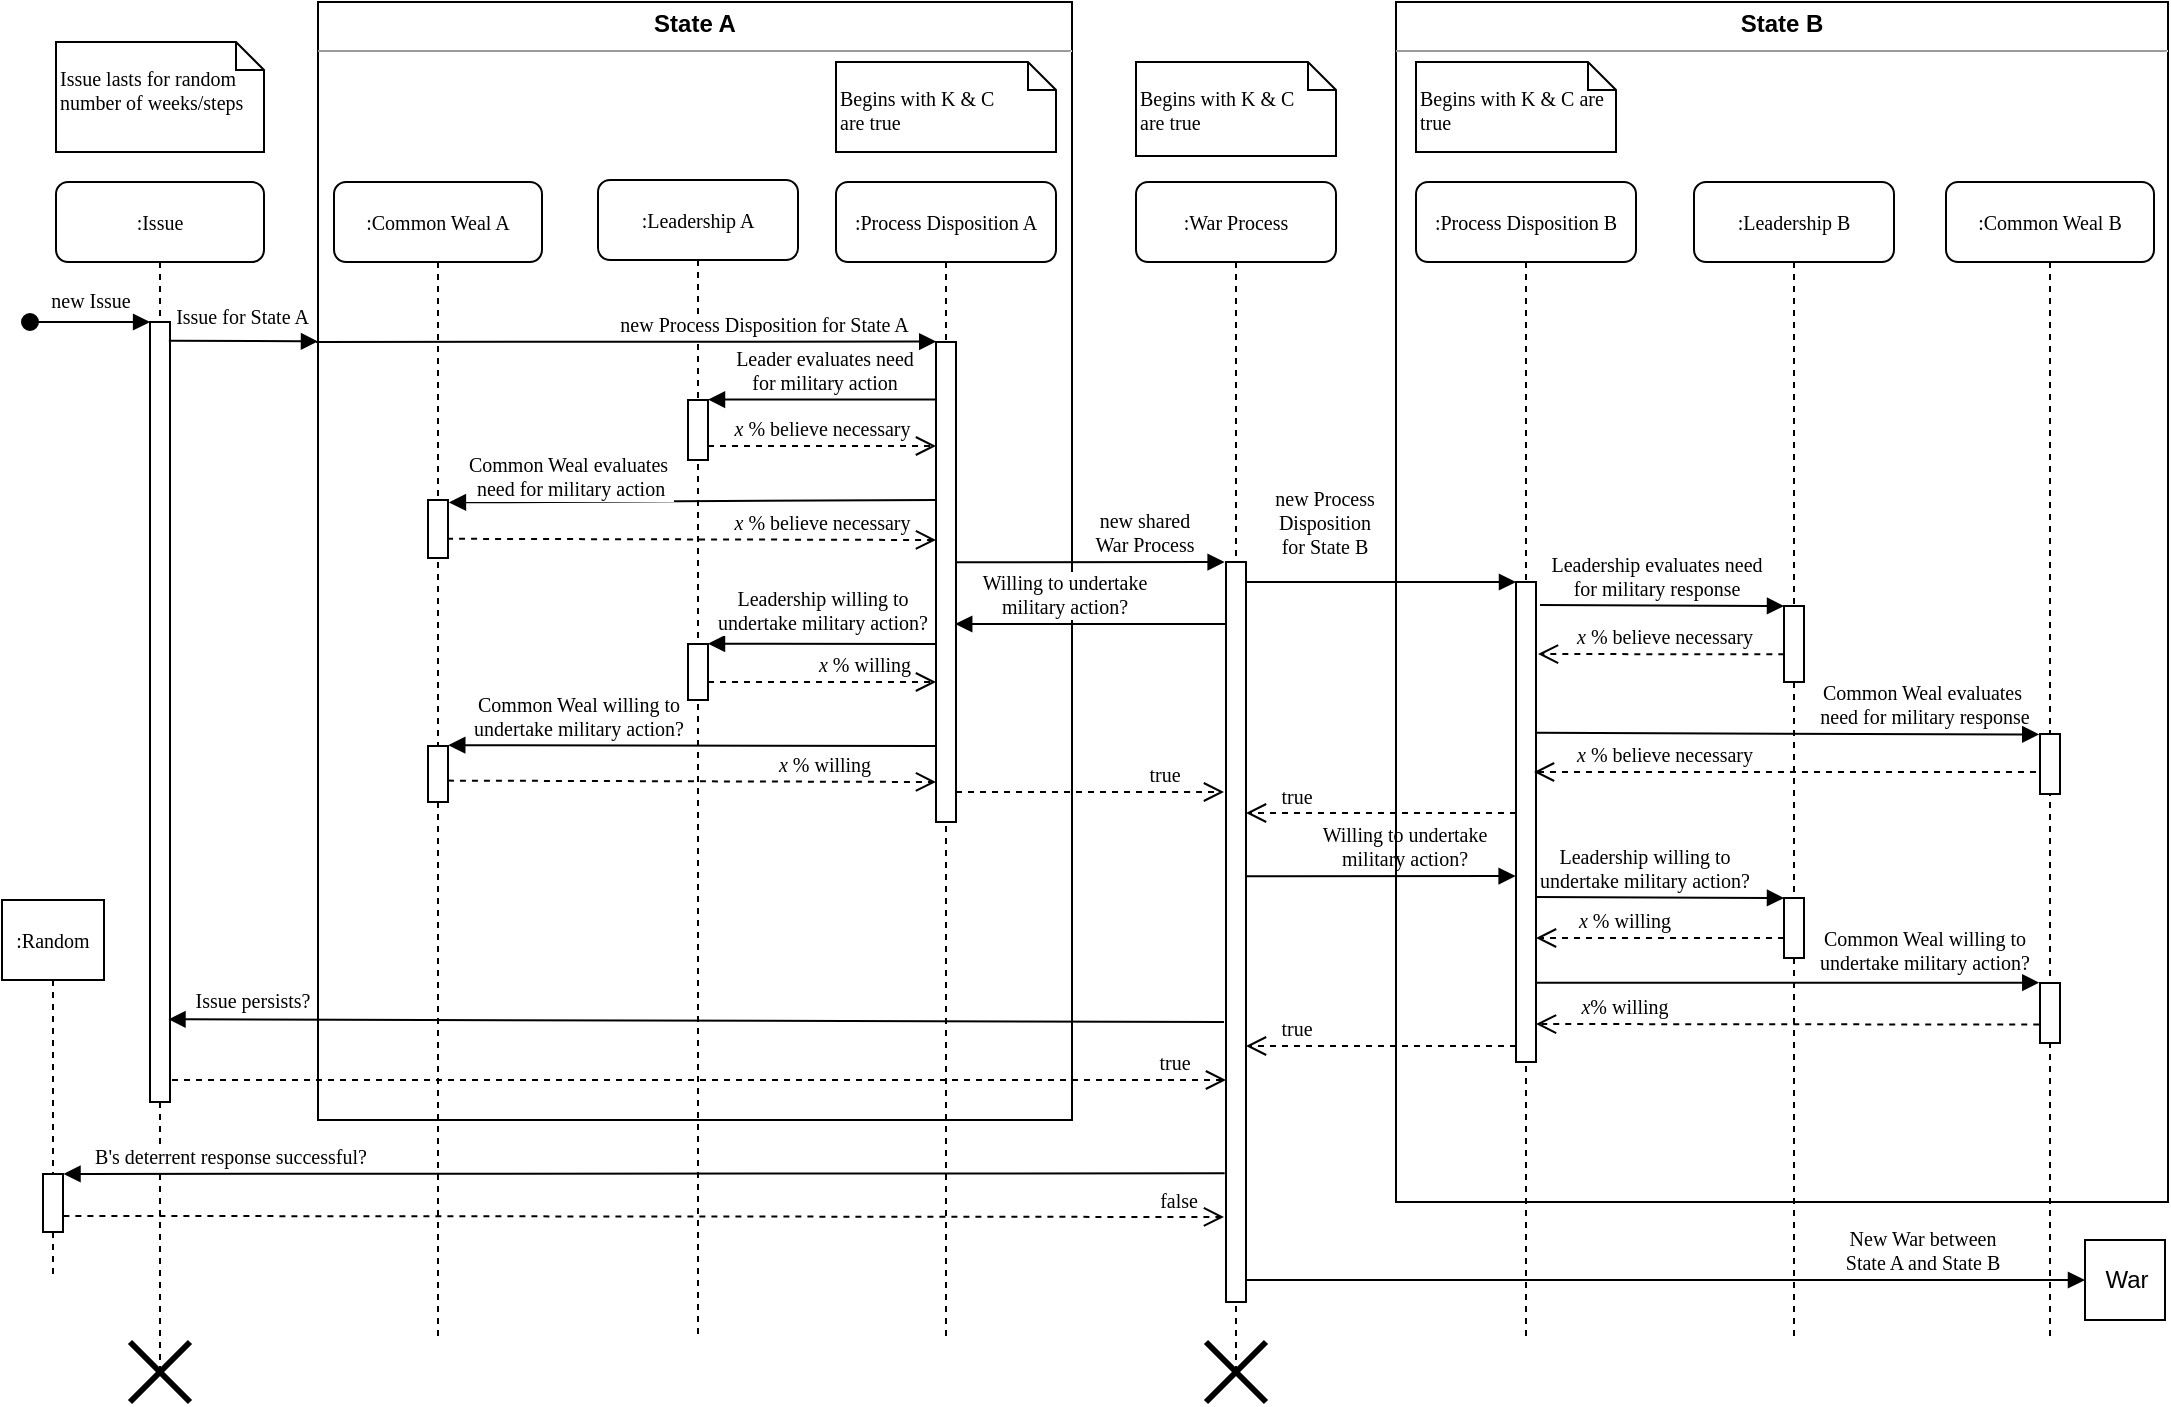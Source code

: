 <mxfile version="10.8.9" type="github"><diagram name="Page-1" id="13e1069c-82ec-6db2-03f1-153e76fe0fe0"><mxGraphModel dx="1272" dy="501" grid="1" gridSize="10" guides="1" tooltips="1" connect="1" arrows="1" fold="1" page="1" pageScale="1" pageWidth="1100" pageHeight="850" background="#ffffff" math="0" shadow="0"><root><mxCell id="0"/><mxCell id="1" parent="0"/><mxCell id="7oT-CnKk-RF-lyxq80Q5-94" value="&lt;p style=&quot;margin: 0px ; margin-top: 4px ; text-align: center&quot;&gt;&lt;b&gt;State B&lt;/b&gt;&lt;/p&gt;&lt;hr size=&quot;1&quot;&gt;&lt;div style=&quot;height: 2px&quot;&gt;&lt;/div&gt;" style="verticalAlign=top;align=left;overflow=fill;fontSize=12;fontFamily=Helvetica;html=1;" parent="1" vertex="1"><mxGeometry x="706" y="141" width="386" height="600" as="geometry"/></mxCell><mxCell id="7oT-CnKk-RF-lyxq80Q5-93" value="&lt;p style=&quot;margin: 0px ; margin-top: 4px ; text-align: center&quot;&gt;&lt;b&gt;State A&lt;/b&gt;&lt;/p&gt;&lt;hr size=&quot;1&quot;&gt;&lt;div style=&quot;height: 2px&quot;&gt;&lt;/div&gt;" style="verticalAlign=top;align=left;overflow=fill;fontSize=12;fontFamily=Helvetica;html=1;" parent="1" vertex="1"><mxGeometry x="167" y="141" width="377" height="559" as="geometry"/></mxCell><mxCell id="7baba1c4bc27f4b0-3" value=":Process Disposition A" style="shape=umlLifeline;perimeter=lifelinePerimeter;whiteSpace=wrap;html=1;container=1;collapsible=0;recursiveResize=0;outlineConnect=0;rounded=1;shadow=0;comic=0;labelBackgroundColor=none;strokeColor=#000000;strokeWidth=1;fillColor=#FFFFFF;fontFamily=Lucida Console;fontSize=10;fontColor=#000000;align=center;" parent="1" vertex="1"><mxGeometry x="426" y="231" width="110" height="580" as="geometry"/></mxCell><mxCell id="7baba1c4bc27f4b0-13" value="" style="html=1;points=[];perimeter=orthogonalPerimeter;rounded=0;shadow=0;comic=0;labelBackgroundColor=none;strokeColor=#000000;strokeWidth=1;fillColor=#FFFFFF;fontFamily=Lucida Console;fontSize=10;fontColor=#000000;align=center;" parent="7baba1c4bc27f4b0-3" vertex="1"><mxGeometry x="50" y="80" width="10" height="240" as="geometry"/></mxCell><mxCell id="7baba1c4bc27f4b0-4" value=":War Process" style="shape=umlLifeline;perimeter=lifelinePerimeter;whiteSpace=wrap;html=1;container=1;collapsible=0;recursiveResize=0;outlineConnect=0;rounded=1;shadow=0;comic=0;labelBackgroundColor=none;strokeColor=#000000;strokeWidth=1;fillColor=#FFFFFF;fontFamily=Lucida Console;fontSize=10;fontColor=#000000;align=center;" parent="1" vertex="1"><mxGeometry x="576" y="231" width="100" height="595" as="geometry"/></mxCell><mxCell id="7oT-CnKk-RF-lyxq80Q5-81" value="" style="shape=umlDestroy;whiteSpace=wrap;html=1;strokeWidth=3;fontFamily=Lucida Console;fontSize=10;" parent="7baba1c4bc27f4b0-4" vertex="1"><mxGeometry x="35" y="580" width="30" height="30" as="geometry"/></mxCell><mxCell id="7baba1c4bc27f4b0-5" value=":Process Disposition B" style="shape=umlLifeline;perimeter=lifelinePerimeter;whiteSpace=wrap;html=1;container=1;collapsible=0;recursiveResize=0;outlineConnect=0;rounded=1;shadow=0;comic=0;labelBackgroundColor=none;strokeColor=#000000;strokeWidth=1;fillColor=#FFFFFF;fontFamily=Lucida Console;fontSize=10;fontColor=#000000;align=center;" parent="1" vertex="1"><mxGeometry x="716" y="231" width="110" height="580" as="geometry"/></mxCell><mxCell id="7baba1c4bc27f4b0-19" value="" style="html=1;points=[];perimeter=orthogonalPerimeter;rounded=0;shadow=0;comic=0;labelBackgroundColor=none;strokeColor=#000000;strokeWidth=1;fillColor=#FFFFFF;fontFamily=Lucida Console;fontSize=10;fontColor=#000000;align=center;" parent="7baba1c4bc27f4b0-5" vertex="1"><mxGeometry x="50" y="200" width="10" height="240" as="geometry"/></mxCell><mxCell id="7baba1c4bc27f4b0-7" value=":Leadership B" style="shape=umlLifeline;perimeter=lifelinePerimeter;whiteSpace=wrap;html=1;container=1;collapsible=0;recursiveResize=0;outlineConnect=0;rounded=1;shadow=0;comic=0;labelBackgroundColor=none;strokeColor=#000000;strokeWidth=1;fillColor=#FFFFFF;fontFamily=Lucida Console;fontSize=10;fontColor=#000000;align=center;" parent="1" vertex="1"><mxGeometry x="855" y="231" width="100" height="580" as="geometry"/></mxCell><mxCell id="7oT-CnKk-RF-lyxq80Q5-34" value="" style="html=1;points=[];perimeter=orthogonalPerimeter;rounded=0;shadow=0;comic=0;labelBackgroundColor=none;strokeColor=#000000;strokeWidth=1;fillColor=#FFFFFF;fontFamily=Lucida Console;fontSize=10;fontColor=#000000;align=center;" parent="7baba1c4bc27f4b0-7" vertex="1"><mxGeometry x="45" y="212" width="10" height="38" as="geometry"/></mxCell><mxCell id="7oT-CnKk-RF-lyxq80Q5-66" value="" style="html=1;points=[];perimeter=orthogonalPerimeter;rounded=0;shadow=0;comic=0;labelBackgroundColor=none;strokeColor=#000000;strokeWidth=1;fillColor=#FFFFFF;fontFamily=Lucida Console;fontSize=10;fontColor=#000000;align=center;" parent="7baba1c4bc27f4b0-7" vertex="1"><mxGeometry x="45" y="358" width="10" height="30" as="geometry"/></mxCell><mxCell id="7baba1c4bc27f4b0-8" value=":Leadership A" style="shape=umlLifeline;perimeter=lifelinePerimeter;whiteSpace=wrap;html=1;container=1;collapsible=0;recursiveResize=0;outlineConnect=0;rounded=1;shadow=0;comic=0;labelBackgroundColor=none;strokeColor=#000000;strokeWidth=1;fillColor=#FFFFFF;fontFamily=Lucida Console;fontSize=10;fontColor=#000000;align=center;" parent="1" vertex="1"><mxGeometry x="307" y="230" width="100" height="580" as="geometry"/></mxCell><mxCell id="7baba1c4bc27f4b0-9" value="" style="html=1;points=[];perimeter=orthogonalPerimeter;rounded=0;shadow=0;comic=0;labelBackgroundColor=none;strokeColor=#000000;strokeWidth=1;fillColor=#FFFFFF;fontFamily=Lucida Console;fontSize=10;fontColor=#000000;align=center;" parent="7baba1c4bc27f4b0-8" vertex="1"><mxGeometry x="45" y="110" width="10" height="30" as="geometry"/></mxCell><mxCell id="7oT-CnKk-RF-lyxq80Q5-52" value="" style="html=1;points=[];perimeter=orthogonalPerimeter;rounded=0;shadow=0;comic=0;labelBackgroundColor=none;strokeColor=#000000;strokeWidth=1;fillColor=#FFFFFF;fontFamily=Lucida Console;fontSize=10;fontColor=#000000;align=center;" parent="7baba1c4bc27f4b0-8" vertex="1"><mxGeometry x="45" y="232" width="10" height="28" as="geometry"/></mxCell><mxCell id="7baba1c4bc27f4b0-16" value="" style="html=1;points=[];perimeter=orthogonalPerimeter;rounded=0;shadow=0;comic=0;labelBackgroundColor=none;strokeColor=#000000;strokeWidth=1;fillColor=#FFFFFF;fontFamily=Lucida Console;fontSize=10;fontColor=#000000;align=center;" parent="1" vertex="1"><mxGeometry x="621" y="421" width="10" height="370" as="geometry"/></mxCell><mxCell id="7baba1c4bc27f4b0-20" value="new Process &lt;br&gt;Disposition &lt;br&gt;for State B" style="html=1;verticalAlign=bottom;endArrow=block;labelBackgroundColor=none;fontFamily=Lucida Console;fontSize=10;edgeStyle=elbowEdgeStyle;elbow=vertical;" parent="1" edge="1"><mxGeometry x="-0.037" y="28" relative="1" as="geometry"><mxPoint x="631" y="431" as="sourcePoint"/><mxPoint x="766" y="431" as="targetPoint"/><Array as="points"><mxPoint x="696" y="431"/></Array><mxPoint x="-26" y="19" as="offset"/></mxGeometry></mxCell><mxCell id="7baba1c4bc27f4b0-26" value="Common Weal evaluates&amp;nbsp;&lt;br&gt;need for military response" style="html=1;verticalAlign=bottom;endArrow=block;entryX=-0.038;entryY=0.008;labelBackgroundColor=none;fontFamily=Lucida Console;fontSize=10;entryDx=0;entryDy=0;entryPerimeter=0;" parent="1" target="7oT-CnKk-RF-lyxq80Q5-5" edge="1"><mxGeometry x="0.543" relative="1" as="geometry"><mxPoint x="776" y="506.431" as="sourcePoint"/><mxPoint x="1186" y="506.431" as="targetPoint"/><mxPoint as="offset"/></mxGeometry></mxCell><mxCell id="7baba1c4bc27f4b0-42" value="&lt;br&gt;Begins with K &amp;amp; C&amp;nbsp;&lt;br&gt;are true&lt;br&gt;" style="shape=note;whiteSpace=wrap;html=1;size=14;verticalAlign=top;align=left;spacingTop=-6;rounded=0;shadow=0;comic=0;labelBackgroundColor=none;strokeColor=#000000;strokeWidth=1;fillColor=#FFFFFF;fontFamily=Lucida Console;fontSize=10;fontColor=#000000;" parent="1" vertex="1"><mxGeometry x="426" y="171" width="110" height="45" as="geometry"/></mxCell><mxCell id="7baba1c4bc27f4b0-43" value="&lt;br&gt;Begins with K &amp;amp; C&lt;br&gt;are true&lt;br&gt;" style="shape=note;whiteSpace=wrap;html=1;size=14;verticalAlign=top;align=left;spacingTop=-6;rounded=0;shadow=0;comic=0;labelBackgroundColor=none;strokeColor=#000000;strokeWidth=1;fillColor=#FFFFFF;fontFamily=Lucida Console;fontSize=10;fontColor=#000000;" parent="1" vertex="1"><mxGeometry x="576" y="171" width="100" height="47" as="geometry"/></mxCell><mxCell id="7baba1c4bc27f4b0-44" value="&lt;br&gt;Begins with K &amp;amp; C are true&lt;br&gt;" style="shape=note;whiteSpace=wrap;html=1;size=14;verticalAlign=top;align=left;spacingTop=-6;rounded=0;shadow=0;comic=0;labelBackgroundColor=none;strokeColor=#000000;strokeWidth=1;fillColor=#FFFFFF;fontFamily=Lucida Console;fontSize=10;fontColor=#000000;" parent="1" vertex="1"><mxGeometry x="716" y="171" width="100" height="45" as="geometry"/></mxCell><mxCell id="7oT-CnKk-RF-lyxq80Q5-1" value=":Common Weal A" style="shape=umlLifeline;perimeter=lifelinePerimeter;whiteSpace=wrap;html=1;container=1;collapsible=0;recursiveResize=0;outlineConnect=0;rounded=1;shadow=0;comic=0;labelBackgroundColor=none;strokeColor=#000000;strokeWidth=1;fillColor=#FFFFFF;fontFamily=Lucida Console;fontSize=10;fontColor=#000000;align=center;" parent="1" vertex="1"><mxGeometry x="175" y="231" width="104" height="580" as="geometry"/></mxCell><mxCell id="7oT-CnKk-RF-lyxq80Q5-2" value="" style="html=1;points=[];perimeter=orthogonalPerimeter;rounded=0;shadow=0;comic=0;labelBackgroundColor=none;strokeColor=#000000;strokeWidth=1;fillColor=#FFFFFF;fontFamily=Lucida Console;fontSize=10;fontColor=#000000;align=center;" parent="7oT-CnKk-RF-lyxq80Q5-1" vertex="1"><mxGeometry x="47" y="159" width="10" height="29" as="geometry"/></mxCell><mxCell id="7oT-CnKk-RF-lyxq80Q5-53" value="" style="html=1;points=[];perimeter=orthogonalPerimeter;rounded=0;shadow=0;comic=0;labelBackgroundColor=none;strokeColor=#000000;strokeWidth=1;fillColor=#FFFFFF;fontFamily=Lucida Console;fontSize=10;fontColor=#000000;align=center;" parent="7oT-CnKk-RF-lyxq80Q5-1" vertex="1"><mxGeometry x="47" y="282" width="10" height="28" as="geometry"/></mxCell><mxCell id="7oT-CnKk-RF-lyxq80Q5-4" value=":Common Weal B" style="shape=umlLifeline;perimeter=lifelinePerimeter;whiteSpace=wrap;html=1;container=1;collapsible=0;recursiveResize=0;outlineConnect=0;rounded=1;shadow=0;comic=0;labelBackgroundColor=none;strokeColor=#000000;strokeWidth=1;fillColor=#FFFFFF;fontFamily=Lucida Console;fontSize=10;fontColor=#000000;align=center;" parent="1" vertex="1"><mxGeometry x="981" y="231" width="104" height="580" as="geometry"/></mxCell><mxCell id="7oT-CnKk-RF-lyxq80Q5-5" value="" style="html=1;points=[];perimeter=orthogonalPerimeter;rounded=0;shadow=0;comic=0;labelBackgroundColor=none;strokeColor=#000000;strokeWidth=1;fillColor=#FFFFFF;fontFamily=Lucida Console;fontSize=10;fontColor=#000000;align=center;" parent="7oT-CnKk-RF-lyxq80Q5-4" vertex="1"><mxGeometry x="47" y="276" width="10" height="30" as="geometry"/></mxCell><mxCell id="7oT-CnKk-RF-lyxq80Q5-70" value="" style="html=1;points=[];perimeter=orthogonalPerimeter;rounded=0;shadow=0;comic=0;labelBackgroundColor=none;strokeColor=#000000;strokeWidth=1;fillColor=#FFFFFF;fontFamily=Lucida Console;fontSize=10;fontColor=#000000;align=center;" parent="7oT-CnKk-RF-lyxq80Q5-4" vertex="1"><mxGeometry x="47" y="400.5" width="10" height="30" as="geometry"/></mxCell><mxCell id="7oT-CnKk-RF-lyxq80Q5-7" value=":Issue" style="shape=umlLifeline;perimeter=lifelinePerimeter;whiteSpace=wrap;html=1;container=1;collapsible=0;recursiveResize=0;outlineConnect=0;rounded=1;shadow=0;comic=0;labelBackgroundColor=none;strokeColor=#000000;strokeWidth=1;fillColor=#FFFFFF;fontFamily=Lucida Console;fontSize=10;fontColor=#000000;align=center;" parent="1" vertex="1"><mxGeometry x="36" y="231" width="104" height="595" as="geometry"/></mxCell><mxCell id="7oT-CnKk-RF-lyxq80Q5-16" value="" style="html=1;points=[];perimeter=orthogonalPerimeter;rounded=0;shadow=0;comic=0;labelBackgroundColor=none;strokeColor=#000000;strokeWidth=1;fillColor=#FFFFFF;fontFamily=Lucida Console;fontSize=10;fontColor=#000000;align=center;" parent="7oT-CnKk-RF-lyxq80Q5-7" vertex="1"><mxGeometry x="47" y="70" width="10" height="390" as="geometry"/></mxCell><mxCell id="7oT-CnKk-RF-lyxq80Q5-82" value="" style="shape=umlDestroy;whiteSpace=wrap;html=1;strokeWidth=3;fontFamily=Lucida Console;fontSize=10;" parent="7oT-CnKk-RF-lyxq80Q5-7" vertex="1"><mxGeometry x="37" y="580" width="30" height="30" as="geometry"/></mxCell><mxCell id="7oT-CnKk-RF-lyxq80Q5-9" value="&lt;br&gt;Issue lasts for random&lt;br&gt;number of weeks/steps&lt;br&gt;" style="shape=note;whiteSpace=wrap;html=1;size=14;verticalAlign=top;align=left;spacingTop=-6;rounded=0;shadow=0;comic=0;labelBackgroundColor=none;strokeColor=#000000;strokeWidth=1;fillColor=#FFFFFF;fontFamily=Lucida Console;fontSize=10;fontColor=#000000;" parent="1" vertex="1"><mxGeometry x="36" y="161" width="104" height="55" as="geometry"/></mxCell><mxCell id="7oT-CnKk-RF-lyxq80Q5-15" value="" style="html=1;verticalAlign=bottom;startArrow=oval;startFill=1;endArrow=block;startSize=8;entryX=0.005;entryY=0;entryDx=0;entryDy=0;entryPerimeter=0;fontFamily=Lucida Console;fontSize=10;" parent="1" target="7oT-CnKk-RF-lyxq80Q5-16" edge="1"><mxGeometry width="60" relative="1" as="geometry"><mxPoint x="23" y="301" as="sourcePoint"/><mxPoint x="84" y="310" as="targetPoint"/></mxGeometry></mxCell><mxCell id="7oT-CnKk-RF-lyxq80Q5-18" value="&lt;font style=&quot;font-size: 10px&quot;&gt;new Issue&lt;/font&gt;" style="text;html=1;resizable=0;points=[];align=center;verticalAlign=middle;labelBackgroundColor=#ffffff;fontFamily=Lucida Console;fontSize=10;" parent="7oT-CnKk-RF-lyxq80Q5-15" vertex="1" connectable="0"><mxGeometry x="-0.365" y="2" relative="1" as="geometry"><mxPoint x="10.5" y="-9" as="offset"/></mxGeometry></mxCell><mxCell id="7oT-CnKk-RF-lyxq80Q5-17" value="&lt;font style=&quot;font-size: 10px;&quot;&gt;Issue for State A&amp;nbsp;&lt;/font&gt;" style="html=1;verticalAlign=bottom;endArrow=block;fontFamily=Lucida Console;fontSize=10;entryX=-0.003;entryY=0.3;entryDx=0;entryDy=0;entryPerimeter=0;exitX=0.944;exitY=0.024;exitDx=0;exitDy=0;exitPerimeter=0;" parent="1" source="7oT-CnKk-RF-lyxq80Q5-16" edge="1"><mxGeometry x="0.014" y="4" width="80" relative="1" as="geometry"><mxPoint x="94" y="311" as="sourcePoint"/><mxPoint x="167" y="310.7" as="targetPoint"/><mxPoint as="offset"/></mxGeometry></mxCell><mxCell id="7oT-CnKk-RF-lyxq80Q5-22" value="" style="html=1;verticalAlign=bottom;endArrow=block;fontFamily=Lucida Console;fontSize=10;entryX=1.046;entryY=0.042;entryDx=0;entryDy=0;entryPerimeter=0;" parent="1" target="7oT-CnKk-RF-lyxq80Q5-2" edge="1"><mxGeometry width="80" relative="1" as="geometry"><mxPoint x="476" y="390" as="sourcePoint"/><mxPoint x="237" y="390" as="targetPoint"/></mxGeometry></mxCell><mxCell id="7oT-CnKk-RF-lyxq80Q5-23" value="Common Weal evaluates&amp;nbsp;&lt;br&gt;need for military action" style="text;html=1;resizable=0;points=[];align=center;verticalAlign=middle;labelBackgroundColor=#ffffff;fontSize=10;fontFamily=Lucida Console;" parent="7oT-CnKk-RF-lyxq80Q5-22" vertex="1" connectable="0"><mxGeometry x="0.777" y="1" relative="1" as="geometry"><mxPoint x="33.5" y="-14.5" as="offset"/></mxGeometry></mxCell><mxCell id="7oT-CnKk-RF-lyxq80Q5-26" value="&lt;i&gt;x&lt;/i&gt;&amp;nbsp;% believe necessary&amp;nbsp;" style="html=1;verticalAlign=bottom;endArrow=open;dashed=1;endSize=8;labelBackgroundColor=none;fontFamily=Lucida Console;fontSize=10;edgeStyle=elbowEdgeStyle;elbow=vertical;exitX=0.954;exitY=0.669;exitDx=0;exitDy=0;exitPerimeter=0;" parent="1" source="7oT-CnKk-RF-lyxq80Q5-2" edge="1"><mxGeometry x="0.544" relative="1" as="geometry"><mxPoint x="476" y="410" as="targetPoint"/><Array as="points"><mxPoint x="416" y="410"/><mxPoint x="381" y="451"/></Array><mxPoint x="250" y="410" as="sourcePoint"/><mxPoint as="offset"/></mxGeometry></mxCell><mxCell id="7oT-CnKk-RF-lyxq80Q5-32" value="new shared&lt;br&gt;War Process" style="html=1;verticalAlign=bottom;endArrow=block;labelBackgroundColor=none;fontFamily=Lucida Console;fontSize=10;edgeStyle=elbowEdgeStyle;elbow=vertical;entryX=-0.1;entryY=0;entryDx=0;entryDy=0;entryPerimeter=0;" parent="1" edge="1"><mxGeometry x="0.4" relative="1" as="geometry"><mxPoint x="486" y="421.143" as="sourcePoint"/><mxPoint x="620.31" y="420.931" as="targetPoint"/><Array as="points"><mxPoint x="616" y="421"/></Array><mxPoint as="offset"/></mxGeometry></mxCell><mxCell id="7oT-CnKk-RF-lyxq80Q5-35" value="Leadership evaluates need &lt;br&gt;for military response" style="html=1;verticalAlign=bottom;endArrow=block;fontFamily=Lucida Console;fontSize=10;" parent="1" edge="1"><mxGeometry x="-0.039" width="80" relative="1" as="geometry"><mxPoint x="778" y="442.5" as="sourcePoint"/><mxPoint x="900" y="443" as="targetPoint"/><mxPoint as="offset"/></mxGeometry></mxCell><mxCell id="7oT-CnKk-RF-lyxq80Q5-39" value="&lt;i&gt;x&lt;/i&gt;&amp;nbsp;% believe necessary" style="html=1;verticalAlign=bottom;endArrow=open;dashed=1;endSize=8;labelBackgroundColor=none;fontFamily=Lucida Console;fontSize=10;exitX=-0.012;exitY=0.799;exitDx=0;exitDy=0;exitPerimeter=0;" parent="1" edge="1"><mxGeometry x="-0.023" relative="1" as="geometry"><mxPoint x="777" y="467" as="targetPoint"/><mxPoint x="900.172" y="467.172" as="sourcePoint"/><mxPoint as="offset"/></mxGeometry></mxCell><mxCell id="7oT-CnKk-RF-lyxq80Q5-40" value="&lt;i&gt;x&lt;/i&gt;&amp;nbsp;% believe necessary" style="html=1;verticalAlign=bottom;endArrow=open;dashed=1;endSize=8;labelBackgroundColor=none;fontFamily=Lucida Console;fontSize=10;" parent="1" edge="1"><mxGeometry x="0.482" relative="1" as="geometry"><mxPoint x="775" y="526" as="targetPoint"/><mxPoint x="1026" y="526" as="sourcePoint"/><mxPoint as="offset"/></mxGeometry></mxCell><mxCell id="7oT-CnKk-RF-lyxq80Q5-56" value="" style="html=1;verticalAlign=bottom;endArrow=block;fontFamily=Lucida Console;fontSize=10;entryX=1.013;entryY=-0.014;entryDx=0;entryDy=0;entryPerimeter=0;" parent="1" target="7oT-CnKk-RF-lyxq80Q5-53" edge="1"><mxGeometry width="80" relative="1" as="geometry"><mxPoint x="476" y="513" as="sourcePoint"/><mxPoint x="237" y="513" as="targetPoint"/></mxGeometry></mxCell><mxCell id="7oT-CnKk-RF-lyxq80Q5-57" value="Common Weal willing to &lt;br&gt;undertake military action?" style="text;html=1;resizable=0;points=[];align=center;verticalAlign=middle;labelBackgroundColor=#ffffff;fontSize=10;fontFamily=Lucida Console;" parent="7oT-CnKk-RF-lyxq80Q5-56" vertex="1" connectable="0"><mxGeometry x="0.777" y="1" relative="1" as="geometry"><mxPoint x="37.5" y="-16" as="offset"/></mxGeometry></mxCell><mxCell id="7oT-CnKk-RF-lyxq80Q5-58" value="" style="html=1;verticalAlign=bottom;endArrow=block;fontFamily=Lucida Console;fontSize=10;entryX=1;entryY=-0.005;entryDx=0;entryDy=0;entryPerimeter=0;" parent="1" target="7oT-CnKk-RF-lyxq80Q5-52" edge="1"><mxGeometry width="80" relative="1" as="geometry"><mxPoint x="476" y="462" as="sourcePoint"/><mxPoint x="356" y="461" as="targetPoint"/></mxGeometry></mxCell><mxCell id="7oT-CnKk-RF-lyxq80Q5-59" value="Leadership willing&amp;nbsp;to &lt;br&gt;undertake military action?" style="text;html=1;resizable=0;points=[];align=center;verticalAlign=middle;labelBackgroundColor=#ffffff;fontSize=10;fontFamily=Lucida Console;" parent="7oT-CnKk-RF-lyxq80Q5-58" vertex="1" connectable="0"><mxGeometry x="-0.236" y="-1" relative="1" as="geometry"><mxPoint x="-14" y="-16" as="offset"/></mxGeometry></mxCell><mxCell id="7oT-CnKk-RF-lyxq80Q5-60" value="&lt;i&gt;x&amp;nbsp;&lt;/i&gt;% willing" style="html=1;verticalAlign=bottom;endArrow=open;dashed=1;endSize=8;labelBackgroundColor=none;fontFamily=Lucida Console;fontSize=10;edgeStyle=elbowEdgeStyle;elbow=vertical;exitX=0.997;exitY=0.618;exitDx=0;exitDy=0;exitPerimeter=0;" parent="1" source="7oT-CnKk-RF-lyxq80Q5-53" edge="1"><mxGeometry x="0.542" relative="1" as="geometry"><mxPoint x="476" y="531" as="targetPoint"/><Array as="points"><mxPoint x="357" y="531"/><mxPoint x="381" y="581"/></Array><mxPoint x="247" y="531" as="sourcePoint"/><mxPoint as="offset"/></mxGeometry></mxCell><mxCell id="7oT-CnKk-RF-lyxq80Q5-64" value="&lt;i&gt;x&lt;/i&gt; % willing" style="html=1;verticalAlign=bottom;endArrow=open;dashed=1;endSize=8;labelBackgroundColor=none;fontFamily=Lucida Console;fontSize=10;edgeStyle=elbowEdgeStyle;elbow=vertical;" parent="1" source="7oT-CnKk-RF-lyxq80Q5-52" edge="1"><mxGeometry x="0.368" relative="1" as="geometry"><mxPoint x="476" y="481" as="targetPoint"/><Array as="points"><mxPoint x="476" y="481"/><mxPoint x="524.5" y="563"/></Array><mxPoint x="346" y="481" as="sourcePoint"/><mxPoint as="offset"/></mxGeometry></mxCell><mxCell id="7oT-CnKk-RF-lyxq80Q5-67" value="Leadership willing to &lt;br&gt;undertake military action?" style="html=1;verticalAlign=bottom;endArrow=block;fontFamily=Lucida Console;fontSize=10;" parent="1" edge="1"><mxGeometry x="-0.129" width="80" relative="1" as="geometry"><mxPoint x="776" y="588.5" as="sourcePoint"/><mxPoint x="900" y="589" as="targetPoint"/><mxPoint as="offset"/></mxGeometry></mxCell><mxCell id="7oT-CnKk-RF-lyxq80Q5-68" value="&lt;i&gt;x&lt;/i&gt; % willing" style="html=1;verticalAlign=bottom;endArrow=open;dashed=1;endSize=8;labelBackgroundColor=none;fontFamily=Lucida Console;fontSize=10;" parent="1" edge="1"><mxGeometry x="0.29" relative="1" as="geometry"><mxPoint x="776" y="609" as="targetPoint"/><mxPoint x="900" y="609" as="sourcePoint"/><mxPoint as="offset"/></mxGeometry></mxCell><mxCell id="7oT-CnKk-RF-lyxq80Q5-69" value="Common Weal willing to &lt;br&gt;undertake military action?" style="html=1;verticalAlign=bottom;endArrow=block;entryX=-0.036;entryY=-0.005;labelBackgroundColor=none;fontFamily=Lucida Console;fontSize=10;exitX=1.056;exitY=0.886;exitDx=0;exitDy=0;exitPerimeter=0;entryDx=0;entryDy=0;entryPerimeter=0;" parent="1" target="7oT-CnKk-RF-lyxq80Q5-70" edge="1"><mxGeometry x="0.542" y="1" relative="1" as="geometry"><mxPoint x="776.4" y="631.4" as="sourcePoint"/><mxPoint x="1176" y="680.931" as="targetPoint"/><mxPoint as="offset"/></mxGeometry></mxCell><mxCell id="7oT-CnKk-RF-lyxq80Q5-71" value="&lt;i&gt;x&lt;/i&gt;% willing" style="html=1;verticalAlign=bottom;endArrow=open;dashed=1;endSize=8;labelBackgroundColor=none;fontFamily=Lucida Console;fontSize=10;exitX=-0.038;exitY=0.693;exitDx=0;exitDy=0;exitPerimeter=0;" parent="1" source="7oT-CnKk-RF-lyxq80Q5-70" edge="1"><mxGeometry x="0.65" relative="1" as="geometry"><mxPoint x="776" y="652" as="targetPoint"/><mxPoint x="1046" y="652" as="sourcePoint"/><mxPoint as="offset"/></mxGeometry></mxCell><mxCell id="7oT-CnKk-RF-lyxq80Q5-72" value="true" style="html=1;verticalAlign=bottom;endArrow=open;dashed=1;endSize=8;labelBackgroundColor=none;fontFamily=Lucida Console;fontSize=10;" parent="1" edge="1"><mxGeometry x="0.63" relative="1" as="geometry"><mxPoint x="631" y="546.5" as="targetPoint"/><mxPoint x="766" y="546.5" as="sourcePoint"/><mxPoint as="offset"/></mxGeometry></mxCell><mxCell id="7oT-CnKk-RF-lyxq80Q5-74" value="true" style="html=1;verticalAlign=bottom;endArrow=open;dashed=1;endSize=8;labelBackgroundColor=none;fontFamily=Lucida Console;fontSize=10;" parent="1" edge="1"><mxGeometry x="0.63" relative="1" as="geometry"><mxPoint x="631" y="663" as="targetPoint"/><mxPoint x="766" y="663" as="sourcePoint"/><mxPoint as="offset"/></mxGeometry></mxCell><mxCell id="7oT-CnKk-RF-lyxq80Q5-75" value="" style="html=1;verticalAlign=bottom;endArrow=block;fontFamily=Lucida Console;fontSize=10;entryX=0.924;entryY=0.894;entryDx=0;entryDy=0;entryPerimeter=0;" parent="1" target="7oT-CnKk-RF-lyxq80Q5-16" edge="1"><mxGeometry width="80" relative="1" as="geometry"><mxPoint x="620" y="651" as="sourcePoint"/><mxPoint x="64.786" y="651.357" as="targetPoint"/></mxGeometry></mxCell><mxCell id="7oT-CnKk-RF-lyxq80Q5-76" value="Issue persists?" style="text;html=1;resizable=0;points=[];align=center;verticalAlign=middle;labelBackgroundColor=#ffffff;fontSize=10;fontFamily=Lucida Console;" parent="7oT-CnKk-RF-lyxq80Q5-75" vertex="1" connectable="0"><mxGeometry x="0.777" y="1" relative="1" as="geometry"><mxPoint x="-17" y="-11" as="offset"/></mxGeometry></mxCell><mxCell id="7oT-CnKk-RF-lyxq80Q5-77" value="true" style="html=1;verticalAlign=bottom;endArrow=open;dashed=1;endSize=8;labelBackgroundColor=none;fontFamily=Lucida Console;fontSize=10;edgeStyle=elbowEdgeStyle;elbow=vertical;" parent="1" target="7baba1c4bc27f4b0-16" edge="1"><mxGeometry x="0.901" relative="1" as="geometry"><mxPoint x="771" y="681" as="targetPoint"/><Array as="points"><mxPoint x="117" y="680"/><mxPoint x="271.5" y="650"/><mxPoint x="246.5" y="731"/></Array><mxPoint x="94" y="680" as="sourcePoint"/><mxPoint as="offset"/></mxGeometry></mxCell><mxCell id="7oT-CnKk-RF-lyxq80Q5-85" value="War" style="html=1;" parent="1" vertex="1"><mxGeometry x="1050.5" y="760" width="40" height="40" as="geometry"/></mxCell><mxCell id="7oT-CnKk-RF-lyxq80Q5-88" value="" style="html=1;verticalAlign=bottom;endArrow=block;fontFamily=Lucida Console;fontSize=10;exitX=-0.054;exitY=0.754;exitDx=0;exitDy=0;exitPerimeter=0;entryX=1.026;entryY=-0.002;entryDx=0;entryDy=0;entryPerimeter=0;" parent="1" target="7oT-CnKk-RF-lyxq80Q5-96" edge="1"><mxGeometry width="80" relative="1" as="geometry"><mxPoint x="620.333" y="726.667" as="sourcePoint"/><mxPoint x="3.5" y="727" as="targetPoint"/></mxGeometry></mxCell><mxCell id="7oT-CnKk-RF-lyxq80Q5-89" value="B's deterrent response successful?" style="text;html=1;resizable=0;points=[];align=center;verticalAlign=middle;labelBackgroundColor=#ffffff;fontSize=10;fontFamily=Lucida Console;" parent="7oT-CnKk-RF-lyxq80Q5-88" vertex="1" connectable="0"><mxGeometry x="0.777" y="1" relative="1" as="geometry"><mxPoint x="18" y="-10" as="offset"/></mxGeometry></mxCell><mxCell id="7oT-CnKk-RF-lyxq80Q5-91" value="false" style="html=1;verticalAlign=bottom;endArrow=open;dashed=1;endSize=8;labelBackgroundColor=none;fontFamily=Lucida Console;fontSize=10;edgeStyle=elbowEdgeStyle;elbow=vertical;exitX=1.02;exitY=0.723;exitDx=0;exitDy=0;exitPerimeter=0;" parent="1" source="7oT-CnKk-RF-lyxq80Q5-96" edge="1"><mxGeometry x="0.919" relative="1" as="geometry"><mxPoint x="620" y="749" as="targetPoint"/><Array as="points"><mxPoint x="-67.5" y="748.5"/><mxPoint x="121.5" y="717.5"/><mxPoint x="96.5" y="798.5"/></Array><mxPoint x="-86.833" y="748.167" as="sourcePoint"/><mxPoint as="offset"/></mxGeometry></mxCell><mxCell id="7oT-CnKk-RF-lyxq80Q5-92" value="New War between &lt;br&gt;State A and State B" style="html=1;verticalAlign=bottom;endArrow=block;labelBackgroundColor=none;fontFamily=Lucida Console;fontSize=10;entryX=0;entryY=0.5;entryDx=0;entryDy=0;" parent="1" target="7oT-CnKk-RF-lyxq80Q5-85" edge="1"><mxGeometry x="0.612" relative="1" as="geometry"><mxPoint x="631.5" y="780" as="sourcePoint"/><mxPoint x="1053.5" y="782" as="targetPoint"/><mxPoint as="offset"/></mxGeometry></mxCell><mxCell id="7oT-CnKk-RF-lyxq80Q5-95" value=":Random" style="shape=umlLifeline;perimeter=lifelinePerimeter;whiteSpace=wrap;html=1;container=1;collapsible=0;recursiveResize=0;outlineConnect=0;fontFamily=Lucida Console;fontSize=10;" parent="1" vertex="1"><mxGeometry x="9" y="590" width="51" height="187" as="geometry"/></mxCell><mxCell id="7oT-CnKk-RF-lyxq80Q5-96" value="" style="html=1;points=[];perimeter=orthogonalPerimeter;rounded=0;shadow=0;comic=0;labelBackgroundColor=none;strokeColor=#000000;strokeWidth=1;fillColor=#FFFFFF;fontFamily=Lucida Console;fontSize=10;fontColor=#000000;align=center;" parent="7oT-CnKk-RF-lyxq80Q5-95" vertex="1"><mxGeometry x="20.5" y="137" width="10" height="29" as="geometry"/></mxCell><mxCell id="7oT-CnKk-RF-lyxq80Q5-103" value="&lt;font style=&quot;font-size: 10px&quot;&gt;Leader evaluates need&lt;br&gt;for military action&lt;br&gt;&lt;/font&gt;" style="html=1;verticalAlign=bottom;endArrow=block;fontFamily=Lucida Console;fontSize=10;entryX=0.984;entryY=-0.005;entryDx=0;entryDy=0;entryPerimeter=0;exitX=0.008;exitY=0.059;exitDx=0;exitDy=0;exitPerimeter=0;" parent="1" edge="1"><mxGeometry x="-0.018" width="80" relative="1" as="geometry"><mxPoint x="476" y="339.8" as="sourcePoint"/><mxPoint x="362" y="339.8" as="targetPoint"/><mxPoint as="offset"/></mxGeometry></mxCell><mxCell id="ir1wOxtew_99GkZN1YOU-1" value="&lt;i&gt;x&lt;/i&gt;&amp;nbsp;% believe necessary&amp;nbsp;" style="html=1;verticalAlign=bottom;endArrow=open;dashed=1;endSize=8;labelBackgroundColor=none;fontFamily=Lucida Console;fontSize=10;edgeStyle=elbowEdgeStyle;elbow=vertical;" parent="1" edge="1"><mxGeometry x="0.018" relative="1" as="geometry"><mxPoint x="476" y="363" as="targetPoint"/><Array as="points"><mxPoint x="476" y="363"/><mxPoint x="524.5" y="445"/></Array><mxPoint x="362" y="363" as="sourcePoint"/><mxPoint as="offset"/></mxGeometry></mxCell><mxCell id="ir1wOxtew_99GkZN1YOU-3" value="&lt;font style=&quot;font-size: 10px&quot;&gt;new Process Disposition for State A&amp;nbsp;&lt;/font&gt;" style="html=1;verticalAlign=bottom;endArrow=block;fontFamily=Lucida Console;fontSize=10;entryX=0.011;entryY=-0.001;entryDx=0;entryDy=0;entryPerimeter=0;" parent="1" target="7baba1c4bc27f4b0-13" edge="1"><mxGeometry x="0.452" width="80" relative="1" as="geometry"><mxPoint x="166" y="311" as="sourcePoint"/><mxPoint x="481" y="310" as="targetPoint"/><mxPoint as="offset"/></mxGeometry></mxCell><mxCell id="aU3uxg2I7poMnJRBykzT-1" value="true" style="html=1;verticalAlign=bottom;endArrow=open;dashed=1;endSize=8;labelBackgroundColor=none;fontFamily=Lucida Console;fontSize=10;edgeStyle=elbowEdgeStyle;elbow=vertical;" edge="1" parent="1"><mxGeometry x="0.702" y="-10" relative="1" as="geometry"><mxPoint x="620" y="536" as="targetPoint"/><Array as="points"><mxPoint x="600" y="536"/><mxPoint x="648.5" y="618"/></Array><mxPoint x="486" y="536" as="sourcePoint"/><mxPoint x="-10" y="-10" as="offset"/></mxGeometry></mxCell><mxCell id="aU3uxg2I7poMnJRBykzT-4" value="&lt;font style=&quot;font-size: 10px&quot;&gt;Willing to undertake &lt;br&gt;military action?&lt;br&gt;&lt;/font&gt;" style="html=1;verticalAlign=bottom;endArrow=block;fontFamily=Lucida Console;fontSize=10;entryX=0.968;entryY=0.62;entryDx=0;entryDy=0;entryPerimeter=0;" edge="1" parent="1"><mxGeometry x="0.197" width="80" relative="1" as="geometry"><mxPoint x="621" y="452" as="sourcePoint"/><mxPoint x="485.6" y="452" as="targetPoint"/><mxPoint as="offset"/></mxGeometry></mxCell><mxCell id="aU3uxg2I7poMnJRBykzT-5" value="Willing to undertake &lt;br&gt;military action?" style="html=1;verticalAlign=bottom;endArrow=block;labelBackgroundColor=none;fontFamily=Lucida Console;fontSize=10;edgeStyle=elbowEdgeStyle;elbow=vertical;entryX=-0.1;entryY=0;entryDx=0;entryDy=0;entryPerimeter=0;" edge="1" parent="1"><mxGeometry x="0.169" relative="1" as="geometry"><mxPoint x="631.5" y="578.143" as="sourcePoint"/><mxPoint x="765.81" y="577.931" as="targetPoint"/><Array as="points"><mxPoint x="761.5" y="578"/></Array><mxPoint as="offset"/></mxGeometry></mxCell></root></mxGraphModel></diagram></mxfile>